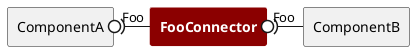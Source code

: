 @startuml
'https://plantuml.com/component-diagram

skinparam componentstyle rectangle

component "**FooConnector**" as FooConnector #DarkRed;text:white;line:white;

[ComponentA] "Foo" 0)- [FooConnector]
[FooConnector] "Foo" 0)- [ComponentB]

@enduml

